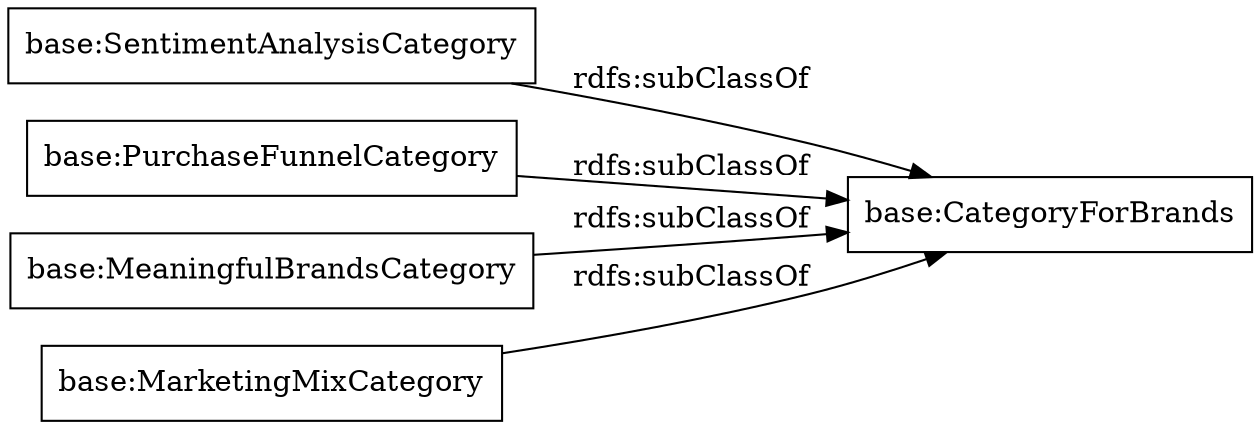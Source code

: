 digraph ar2dtool_diagram { 
rankdir=LR;
size="1000"
node [shape = rectangle, color="black"]; "base:SentimentAnalysisCategory" "base:PurchaseFunnelCategory" "base:MeaningfulBrandsCategory" "base:MarketingMixCategory" "base:CategoryForBrands" ; /*classes style*/
	"base:MeaningfulBrandsCategory" -> "base:CategoryForBrands" [ label = "rdfs:subClassOf" ];
	"base:PurchaseFunnelCategory" -> "base:CategoryForBrands" [ label = "rdfs:subClassOf" ];
	"base:SentimentAnalysisCategory" -> "base:CategoryForBrands" [ label = "rdfs:subClassOf" ];
	"base:MarketingMixCategory" -> "base:CategoryForBrands" [ label = "rdfs:subClassOf" ];

}
